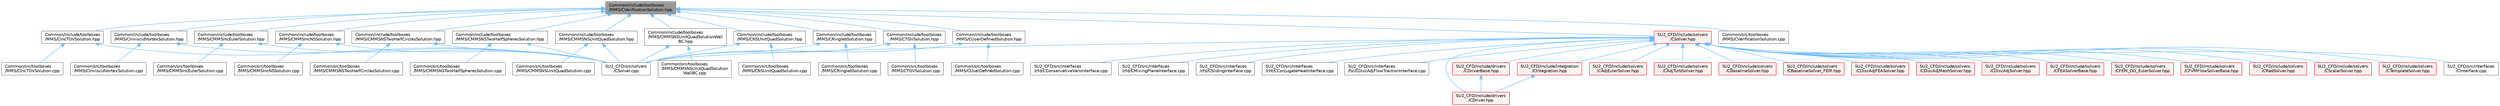 digraph "Common/include/toolboxes/MMS/CVerificationSolution.hpp"
{
 // LATEX_PDF_SIZE
  bgcolor="transparent";
  edge [fontname=Helvetica,fontsize=10,labelfontname=Helvetica,labelfontsize=10];
  node [fontname=Helvetica,fontsize=10,shape=box,height=0.2,width=0.4];
  Node1 [id="Node000001",label="Common/include/toolboxes\l/MMS/CVerificationSolution.hpp",height=0.2,width=0.4,color="gray40", fillcolor="grey60", style="filled", fontcolor="black",tooltip="Header file for the base class CVerificationSolution. The implementations are in the CVerificationSol..."];
  Node1 -> Node2 [id="edge1_Node000001_Node000002",dir="back",color="steelblue1",style="solid",tooltip=" "];
  Node2 [id="Node000002",label="Common/include/toolboxes\l/MMS/CIncTGVSolution.hpp",height=0.2,width=0.4,color="grey40", fillcolor="white", style="filled",URL="$CIncTGVSolution_8hpp.html",tooltip="Header file for the class CIncTGVSolution. The implementations are in the CIncTGVSolution...."];
  Node2 -> Node3 [id="edge2_Node000002_Node000003",dir="back",color="steelblue1",style="solid",tooltip=" "];
  Node3 [id="Node000003",label="Common/src/toolboxes\l/MMS/CIncTGVSolution.cpp",height=0.2,width=0.4,color="grey40", fillcolor="white", style="filled",URL="$CIncTGVSolution_8cpp.html",tooltip="Implementations of the member functions of CIncTGVSolution."];
  Node2 -> Node4 [id="edge3_Node000002_Node000004",dir="back",color="steelblue1",style="solid",tooltip=" "];
  Node4 [id="Node000004",label="SU2_CFD/src/solvers\l/CSolver.cpp",height=0.2,width=0.4,color="grey40", fillcolor="white", style="filled",URL="$CSolver_8cpp.html",tooltip="Main subroutines for CSolver class."];
  Node1 -> Node5 [id="edge4_Node000001_Node000005",dir="back",color="steelblue1",style="solid",tooltip=" "];
  Node5 [id="Node000005",label="Common/include/toolboxes\l/MMS/CInviscidVortexSolution.hpp",height=0.2,width=0.4,color="grey40", fillcolor="white", style="filled",URL="$CInviscidVortexSolution_8hpp.html",tooltip="Header file for the class CInviscidVortexSolution. The implementations are in the CInviscidVortexSolu..."];
  Node5 -> Node6 [id="edge5_Node000005_Node000006",dir="back",color="steelblue1",style="solid",tooltip=" "];
  Node6 [id="Node000006",label="Common/src/toolboxes\l/MMS/CInviscidVortexSolution.cpp",height=0.2,width=0.4,color="grey40", fillcolor="white", style="filled",URL="$CInviscidVortexSolution_8cpp.html",tooltip="Implementations of the member functions of CInviscidVortexSolution."];
  Node5 -> Node4 [id="edge6_Node000005_Node000004",dir="back",color="steelblue1",style="solid",tooltip=" "];
  Node1 -> Node7 [id="edge7_Node000001_Node000007",dir="back",color="steelblue1",style="solid",tooltip=" "];
  Node7 [id="Node000007",label="Common/include/toolboxes\l/MMS/CMMSIncEulerSolution.hpp",height=0.2,width=0.4,color="grey40", fillcolor="white", style="filled",URL="$CMMSIncEulerSolution_8hpp.html",tooltip="Header file for the class CMMSIncEulerSolution. The implementations are in the CMMSIncEulerSolution...."];
  Node7 -> Node8 [id="edge8_Node000007_Node000008",dir="back",color="steelblue1",style="solid",tooltip=" "];
  Node8 [id="Node000008",label="Common/src/toolboxes\l/MMS/CMMSIncEulerSolution.cpp",height=0.2,width=0.4,color="grey40", fillcolor="white", style="filled",URL="$CMMSIncEulerSolution_8cpp.html",tooltip="Implementations of the member functions of CMMSIncEulerSolution."];
  Node7 -> Node4 [id="edge9_Node000007_Node000004",dir="back",color="steelblue1",style="solid",tooltip=" "];
  Node1 -> Node9 [id="edge10_Node000001_Node000009",dir="back",color="steelblue1",style="solid",tooltip=" "];
  Node9 [id="Node000009",label="Common/include/toolboxes\l/MMS/CMMSIncNSSolution.hpp",height=0.2,width=0.4,color="grey40", fillcolor="white", style="filled",URL="$CMMSIncNSSolution_8hpp.html",tooltip="Header file for the class CMMSIncNSSolution. The implementations are in the CMMSIncNSSolution...."];
  Node9 -> Node10 [id="edge11_Node000009_Node000010",dir="back",color="steelblue1",style="solid",tooltip=" "];
  Node10 [id="Node000010",label="Common/src/toolboxes\l/MMS/CMMSIncNSSolution.cpp",height=0.2,width=0.4,color="grey40", fillcolor="white", style="filled",URL="$CMMSIncNSSolution_8cpp.html",tooltip="Implementations of the member functions of CMMSIncNSSolution."];
  Node9 -> Node4 [id="edge12_Node000009_Node000004",dir="back",color="steelblue1",style="solid",tooltip=" "];
  Node1 -> Node11 [id="edge13_Node000001_Node000011",dir="back",color="steelblue1",style="solid",tooltip=" "];
  Node11 [id="Node000011",label="Common/include/toolboxes\l/MMS/CMMSNSTwoHalfCirclesSolution.hpp",height=0.2,width=0.4,color="grey40", fillcolor="white", style="filled",URL="$CMMSNSTwoHalfCirclesSolution_8hpp.html",tooltip="Header file for the class CMMSNSTwoHalfCirclesSolution. The implementations are in the CMMSNSTwoHalfC..."];
  Node11 -> Node12 [id="edge14_Node000011_Node000012",dir="back",color="steelblue1",style="solid",tooltip=" "];
  Node12 [id="Node000012",label="Common/src/toolboxes\l/MMS/CMMSNSTwoHalfCirclesSolution.cpp",height=0.2,width=0.4,color="grey40", fillcolor="white", style="filled",URL="$CMMSNSTwoHalfCirclesSolution_8cpp.html",tooltip="Implementations of the member functions of CMMSNSTwoHalfCirclesSolution."];
  Node11 -> Node4 [id="edge15_Node000011_Node000004",dir="back",color="steelblue1",style="solid",tooltip=" "];
  Node1 -> Node13 [id="edge16_Node000001_Node000013",dir="back",color="steelblue1",style="solid",tooltip=" "];
  Node13 [id="Node000013",label="Common/include/toolboxes\l/MMS/CMMSNSTwoHalfSpheresSolution.hpp",height=0.2,width=0.4,color="grey40", fillcolor="white", style="filled",URL="$CMMSNSTwoHalfSpheresSolution_8hpp.html",tooltip="Header file for the class CMMSNSTwoHalfSpheresSolution. The implementations are in the CMMSNSTwoHalfS..."];
  Node13 -> Node14 [id="edge17_Node000013_Node000014",dir="back",color="steelblue1",style="solid",tooltip=" "];
  Node14 [id="Node000014",label="Common/src/toolboxes\l/MMS/CMMSNSTwoHalfSpheresSolution.cpp",height=0.2,width=0.4,color="grey40", fillcolor="white", style="filled",URL="$CMMSNSTwoHalfSpheresSolution_8cpp.html",tooltip="Implementations of the member functions of CMMSNSTwoHalfSpheresSolution."];
  Node13 -> Node4 [id="edge18_Node000013_Node000004",dir="back",color="steelblue1",style="solid",tooltip=" "];
  Node1 -> Node15 [id="edge19_Node000001_Node000015",dir="back",color="steelblue1",style="solid",tooltip=" "];
  Node15 [id="Node000015",label="Common/include/toolboxes\l/MMS/CMMSNSUnitQuadSolution.hpp",height=0.2,width=0.4,color="grey40", fillcolor="white", style="filled",URL="$CMMSNSUnitQuadSolution_8hpp.html",tooltip="Header file for the class CMMSNSUnitQuadSolution. The implementations are in the CMMSNSUnitQuadSoluti..."];
  Node15 -> Node16 [id="edge20_Node000015_Node000016",dir="back",color="steelblue1",style="solid",tooltip=" "];
  Node16 [id="Node000016",label="Common/src/toolboxes\l/MMS/CMMSNSUnitQuadSolution.cpp",height=0.2,width=0.4,color="grey40", fillcolor="white", style="filled",URL="$CMMSNSUnitQuadSolution_8cpp.html",tooltip="Implementations of the member functions of CMMSNSUnitQuadSolution."];
  Node15 -> Node4 [id="edge21_Node000015_Node000004",dir="back",color="steelblue1",style="solid",tooltip=" "];
  Node1 -> Node17 [id="edge22_Node000001_Node000017",dir="back",color="steelblue1",style="solid",tooltip=" "];
  Node17 [id="Node000017",label="Common/include/toolboxes\l/MMS/CMMSNSUnitQuadSolutionWall\lBC.hpp",height=0.2,width=0.4,color="grey40", fillcolor="white", style="filled",URL="$CMMSNSUnitQuadSolutionWallBC_8hpp.html",tooltip="Header file for the class CMMSNSUnitQuadSolutionWallBC. The implementations are in the CMMSNSUnitQuad..."];
  Node17 -> Node18 [id="edge23_Node000017_Node000018",dir="back",color="steelblue1",style="solid",tooltip=" "];
  Node18 [id="Node000018",label="Common/src/toolboxes\l/MMS/CMMSNSUnitQuadSolution\lWallBC.cpp",height=0.2,width=0.4,color="grey40", fillcolor="white", style="filled",URL="$CMMSNSUnitQuadSolutionWallBC_8cpp.html",tooltip="Implementations of the member functions of CMMSNSUnitQuadSolutionWallBC."];
  Node17 -> Node4 [id="edge24_Node000017_Node000004",dir="back",color="steelblue1",style="solid",tooltip=" "];
  Node1 -> Node19 [id="edge25_Node000001_Node000019",dir="back",color="steelblue1",style="solid",tooltip=" "];
  Node19 [id="Node000019",label="Common/include/toolboxes\l/MMS/CNSUnitQuadSolution.hpp",height=0.2,width=0.4,color="grey40", fillcolor="white", style="filled",URL="$CNSUnitQuadSolution_8hpp.html",tooltip="Header file for the class CNSUnitQuadSolution.hpp. The implementations are in the CNSUnitQuadSolution..."];
  Node19 -> Node20 [id="edge26_Node000019_Node000020",dir="back",color="steelblue1",style="solid",tooltip=" "];
  Node20 [id="Node000020",label="Common/src/toolboxes\l/MMS/CNSUnitQuadSolution.cpp",height=0.2,width=0.4,color="grey40", fillcolor="white", style="filled",URL="$CNSUnitQuadSolution_8cpp.html",tooltip="Implementations of the member functions of CNSUnitQuadSolution."];
  Node19 -> Node4 [id="edge27_Node000019_Node000004",dir="back",color="steelblue1",style="solid",tooltip=" "];
  Node1 -> Node21 [id="edge28_Node000001_Node000021",dir="back",color="steelblue1",style="solid",tooltip=" "];
  Node21 [id="Node000021",label="Common/include/toolboxes\l/MMS/CRinglebSolution.hpp",height=0.2,width=0.4,color="grey40", fillcolor="white", style="filled",URL="$CRinglebSolution_8hpp.html",tooltip="Header file for the class CRinglebSolution.hpp. The implementations are in the CRinglebSolution...."];
  Node21 -> Node22 [id="edge29_Node000021_Node000022",dir="back",color="steelblue1",style="solid",tooltip=" "];
  Node22 [id="Node000022",label="Common/src/toolboxes\l/MMS/CRinglebSolution.cpp",height=0.2,width=0.4,color="grey40", fillcolor="white", style="filled",URL="$CRinglebSolution_8cpp.html",tooltip="Implementations of the member functions of CRinglebSolution."];
  Node21 -> Node4 [id="edge30_Node000021_Node000004",dir="back",color="steelblue1",style="solid",tooltip=" "];
  Node1 -> Node23 [id="edge31_Node000001_Node000023",dir="back",color="steelblue1",style="solid",tooltip=" "];
  Node23 [id="Node000023",label="Common/include/toolboxes\l/MMS/CTGVSolution.hpp",height=0.2,width=0.4,color="grey40", fillcolor="white", style="filled",URL="$CTGVSolution_8hpp.html",tooltip="Header file for the class CTGVSolution. The implementations are in the CTGVSolution...."];
  Node23 -> Node24 [id="edge32_Node000023_Node000024",dir="back",color="steelblue1",style="solid",tooltip=" "];
  Node24 [id="Node000024",label="Common/src/toolboxes\l/MMS/CTGVSolution.cpp",height=0.2,width=0.4,color="grey40", fillcolor="white", style="filled",URL="$CTGVSolution_8cpp.html",tooltip="Implementations of the member functions of CTGVSolution."];
  Node23 -> Node4 [id="edge33_Node000023_Node000004",dir="back",color="steelblue1",style="solid",tooltip=" "];
  Node1 -> Node25 [id="edge34_Node000001_Node000025",dir="back",color="steelblue1",style="solid",tooltip=" "];
  Node25 [id="Node000025",label="Common/include/toolboxes\l/MMS/CUserDefinedSolution.hpp",height=0.2,width=0.4,color="grey40", fillcolor="white", style="filled",URL="$CUserDefinedSolution_8hpp.html",tooltip="Header file for the class CUserDefinedSolution. The implementations are in the CUserDefinedSolution...."];
  Node25 -> Node26 [id="edge35_Node000025_Node000026",dir="back",color="steelblue1",style="solid",tooltip=" "];
  Node26 [id="Node000026",label="Common/src/toolboxes\l/MMS/CUserDefinedSolution.cpp",height=0.2,width=0.4,color="grey40", fillcolor="white", style="filled",URL="$CUserDefinedSolution_8cpp.html",tooltip="Implementations of the member functions of CUserDefinedSolution."];
  Node25 -> Node4 [id="edge36_Node000025_Node000004",dir="back",color="steelblue1",style="solid",tooltip=" "];
  Node1 -> Node27 [id="edge37_Node000001_Node000027",dir="back",color="steelblue1",style="solid",tooltip=" "];
  Node27 [id="Node000027",label="Common/src/toolboxes\l/MMS/CVerificationSolution.cpp",height=0.2,width=0.4,color="grey40", fillcolor="white", style="filled",URL="$CVerificationSolution_8cpp.html",tooltip="Implementations of the member functions of CVerificationSolution."];
  Node1 -> Node28 [id="edge38_Node000001_Node000028",dir="back",color="steelblue1",style="solid",tooltip=" "];
  Node28 [id="Node000028",label="SU2_CFD/include/solvers\l/CSolver.hpp",height=0.2,width=0.4,color="red", fillcolor="#FFF0F0", style="filled",URL="$CSolver_8hpp.html",tooltip="Headers of the CSolver class which is inherited by all of the other solvers."];
  Node28 -> Node29 [id="edge39_Node000028_Node000029",dir="back",color="steelblue1",style="solid",tooltip=" "];
  Node29 [id="Node000029",label="SU2_CFD/include/drivers\l/CDriver.hpp",height=0.2,width=0.4,color="red", fillcolor="#FFF0F0", style="filled",URL="$CDriver_8hpp.html",tooltip="Headers of the main subroutines for driving single or multi-zone problems. The subroutines and functi..."];
  Node28 -> Node44 [id="edge40_Node000028_Node000044",dir="back",color="steelblue1",style="solid",tooltip=" "];
  Node44 [id="Node000044",label="SU2_CFD/include/drivers\l/CDriverBase.hpp",height=0.2,width=0.4,color="red", fillcolor="#FFF0F0", style="filled",URL="$CDriverBase_8hpp.html",tooltip="Base class for all drivers."];
  Node44 -> Node29 [id="edge41_Node000044_Node000029",dir="back",color="steelblue1",style="solid",tooltip=" "];
  Node28 -> Node52 [id="edge42_Node000028_Node000052",dir="back",color="steelblue1",style="solid",tooltip=" "];
  Node52 [id="Node000052",label="SU2_CFD/include/integration\l/CIntegration.hpp",height=0.2,width=0.4,color="red", fillcolor="#FFF0F0", style="filled",URL="$CIntegration_8hpp.html",tooltip="Declaration of the main routines to orchestrate space and time integration."];
  Node52 -> Node29 [id="edge43_Node000052_Node000029",dir="back",color="steelblue1",style="solid",tooltip=" "];
  Node28 -> Node87 [id="edge44_Node000028_Node000087",dir="back",color="steelblue1",style="solid",tooltip=" "];
  Node87 [id="Node000087",label="SU2_CFD/include/solvers\l/CAdjEulerSolver.hpp",height=0.2,width=0.4,color="red", fillcolor="#FFF0F0", style="filled",URL="$CAdjEulerSolver_8hpp.html",tooltip="Headers of the CAdjEulerSolver class."];
  Node28 -> Node92 [id="edge45_Node000028_Node000092",dir="back",color="steelblue1",style="solid",tooltip=" "];
  Node92 [id="Node000092",label="SU2_CFD/include/solvers\l/CAdjTurbSolver.hpp",height=0.2,width=0.4,color="red", fillcolor="#FFF0F0", style="filled",URL="$CAdjTurbSolver_8hpp.html",tooltip="Headers of the CAdjTurbSolver class."];
  Node28 -> Node94 [id="edge46_Node000028_Node000094",dir="back",color="steelblue1",style="solid",tooltip=" "];
  Node94 [id="Node000094",label="SU2_CFD/include/solvers\l/CBaselineSolver.hpp",height=0.2,width=0.4,color="red", fillcolor="#FFF0F0", style="filled",URL="$CBaselineSolver_8hpp.html",tooltip=" "];
  Node28 -> Node98 [id="edge47_Node000028_Node000098",dir="back",color="steelblue1",style="solid",tooltip=" "];
  Node98 [id="Node000098",label="SU2_CFD/include/solvers\l/CBaselineSolver_FEM.hpp",height=0.2,width=0.4,color="red", fillcolor="#FFF0F0", style="filled",URL="$CBaselineSolver__FEM_8hpp.html",tooltip=" "];
  Node28 -> Node100 [id="edge48_Node000028_Node000100",dir="back",color="steelblue1",style="solid",tooltip=" "];
  Node100 [id="Node000100",label="SU2_CFD/include/solvers\l/CDiscAdjFEASolver.hpp",height=0.2,width=0.4,color="red", fillcolor="#FFF0F0", style="filled",URL="$CDiscAdjFEASolver_8hpp.html",tooltip="Headers of the CDiscAdjFEASolver class."];
  Node28 -> Node102 [id="edge49_Node000028_Node000102",dir="back",color="steelblue1",style="solid",tooltip=" "];
  Node102 [id="Node000102",label="SU2_CFD/include/solvers\l/CDiscAdjMeshSolver.hpp",height=0.2,width=0.4,color="red", fillcolor="#FFF0F0", style="filled",URL="$CDiscAdjMeshSolver_8hpp.html",tooltip=" "];
  Node28 -> Node104 [id="edge50_Node000028_Node000104",dir="back",color="steelblue1",style="solid",tooltip=" "];
  Node104 [id="Node000104",label="SU2_CFD/include/solvers\l/CDiscAdjSolver.hpp",height=0.2,width=0.4,color="red", fillcolor="#FFF0F0", style="filled",URL="$CDiscAdjSolver_8hpp.html",tooltip="Headers of the CDiscAdjSolver class."];
  Node28 -> Node106 [id="edge51_Node000028_Node000106",dir="back",color="steelblue1",style="solid",tooltip=" "];
  Node106 [id="Node000106",label="SU2_CFD/include/solvers\l/CFEASolverBase.hpp",height=0.2,width=0.4,color="red", fillcolor="#FFF0F0", style="filled",URL="$CFEASolverBase_8hpp.html",tooltip=" "];
  Node28 -> Node114 [id="edge52_Node000028_Node000114",dir="back",color="steelblue1",style="solid",tooltip=" "];
  Node114 [id="Node000114",label="SU2_CFD/include/solvers\l/CFEM_DG_EulerSolver.hpp",height=0.2,width=0.4,color="red", fillcolor="#FFF0F0", style="filled",URL="$CFEM__DG__EulerSolver_8hpp.html",tooltip="Headers of the CFEM_DG_EulerSolver class."];
  Node28 -> Node118 [id="edge53_Node000028_Node000118",dir="back",color="steelblue1",style="solid",tooltip=" "];
  Node118 [id="Node000118",label="SU2_CFD/include/solvers\l/CFVMFlowSolverBase.hpp",height=0.2,width=0.4,color="red", fillcolor="#FFF0F0", style="filled",URL="$CFVMFlowSolverBase_8hpp.html",tooltip="Base class template for all FVM flow solvers."];
  Node28 -> Node132 [id="edge54_Node000028_Node000132",dir="back",color="steelblue1",style="solid",tooltip=" "];
  Node132 [id="Node000132",label="SU2_CFD/include/solvers\l/CRadSolver.hpp",height=0.2,width=0.4,color="red", fillcolor="#FFF0F0", style="filled",URL="$CRadSolver_8hpp.html",tooltip="Declaration and inlines of the class to compute a generic radiation solver."];
  Node28 -> Node136 [id="edge55_Node000028_Node000136",dir="back",color="steelblue1",style="solid",tooltip=" "];
  Node136 [id="Node000136",label="SU2_CFD/include/solvers\l/CScalarSolver.hpp",height=0.2,width=0.4,color="red", fillcolor="#FFF0F0", style="filled",URL="$CScalarSolver_8hpp.html",tooltip="Headers of the CScalarSolver class."];
  Node28 -> Node152 [id="edge56_Node000028_Node000152",dir="back",color="steelblue1",style="solid",tooltip=" "];
  Node152 [id="Node000152",label="SU2_CFD/include/solvers\l/CTemplateSolver.hpp",height=0.2,width=0.4,color="red", fillcolor="#FFF0F0", style="filled",URL="$CTemplateSolver_8hpp.html",tooltip="Headers of the CTemplateSolver class."];
  Node28 -> Node154 [id="edge57_Node000028_Node000154",dir="back",color="steelblue1",style="solid",tooltip=" "];
  Node154 [id="Node000154",label="SU2_CFD/src/interfaces\l/CInterface.cpp",height=0.2,width=0.4,color="grey40", fillcolor="white", style="filled",URL="$CInterface_8cpp.html",tooltip="Main subroutines for MPI transfer of information between zones."];
  Node28 -> Node155 [id="edge58_Node000028_Node000155",dir="back",color="steelblue1",style="solid",tooltip=" "];
  Node155 [id="Node000155",label="SU2_CFD/src/interfaces\l/cfd/CConservativeVarsInterface.cpp",height=0.2,width=0.4,color="grey40", fillcolor="white", style="filled",URL="$CConservativeVarsInterface_8cpp.html",tooltip="Declaration and inlines of the class to transfer conservative variables from a generic zone into anot..."];
  Node28 -> Node156 [id="edge59_Node000028_Node000156",dir="back",color="steelblue1",style="solid",tooltip=" "];
  Node156 [id="Node000156",label="SU2_CFD/src/interfaces\l/cfd/CMixingPlaneInterface.cpp",height=0.2,width=0.4,color="grey40", fillcolor="white", style="filled",URL="$CMixingPlaneInterface_8cpp.html",tooltip="Declaration and inlines of the class to transfer average variables needed for MixingPlane computation..."];
  Node28 -> Node157 [id="edge60_Node000028_Node000157",dir="back",color="steelblue1",style="solid",tooltip=" "];
  Node157 [id="Node000157",label="SU2_CFD/src/interfaces\l/cfd/CSlidingInterface.cpp",height=0.2,width=0.4,color="grey40", fillcolor="white", style="filled",URL="$CSlidingInterface_8cpp.html",tooltip="Declaration and inlines of the class to transfer conservative variables from a generic zone into anot..."];
  Node28 -> Node158 [id="edge61_Node000028_Node000158",dir="back",color="steelblue1",style="solid",tooltip=" "];
  Node158 [id="Node000158",label="SU2_CFD/src/interfaces\l/cht/CConjugateHeatInterface.cpp",height=0.2,width=0.4,color="grey40", fillcolor="white", style="filled",URL="$CConjugateHeatInterface_8cpp.html",tooltip="Declaration and inlines of the class to transfer temperature and heatflux density for conjugate heat ..."];
  Node28 -> Node159 [id="edge62_Node000028_Node000159",dir="back",color="steelblue1",style="solid",tooltip=" "];
  Node159 [id="Node000159",label="SU2_CFD/src/interfaces\l/fsi/CDiscAdjFlowTractionInterface.cpp",height=0.2,width=0.4,color="grey40", fillcolor="white", style="filled",URL="$CDiscAdjFlowTractionInterface_8cpp.html",tooltip="Declaration and inlines of the class to transfer flow tractions from a fluid zone into a structural z..."];
  Node28 -> Node4 [id="edge63_Node000028_Node000004",dir="back",color="steelblue1",style="solid",tooltip=" "];
}
